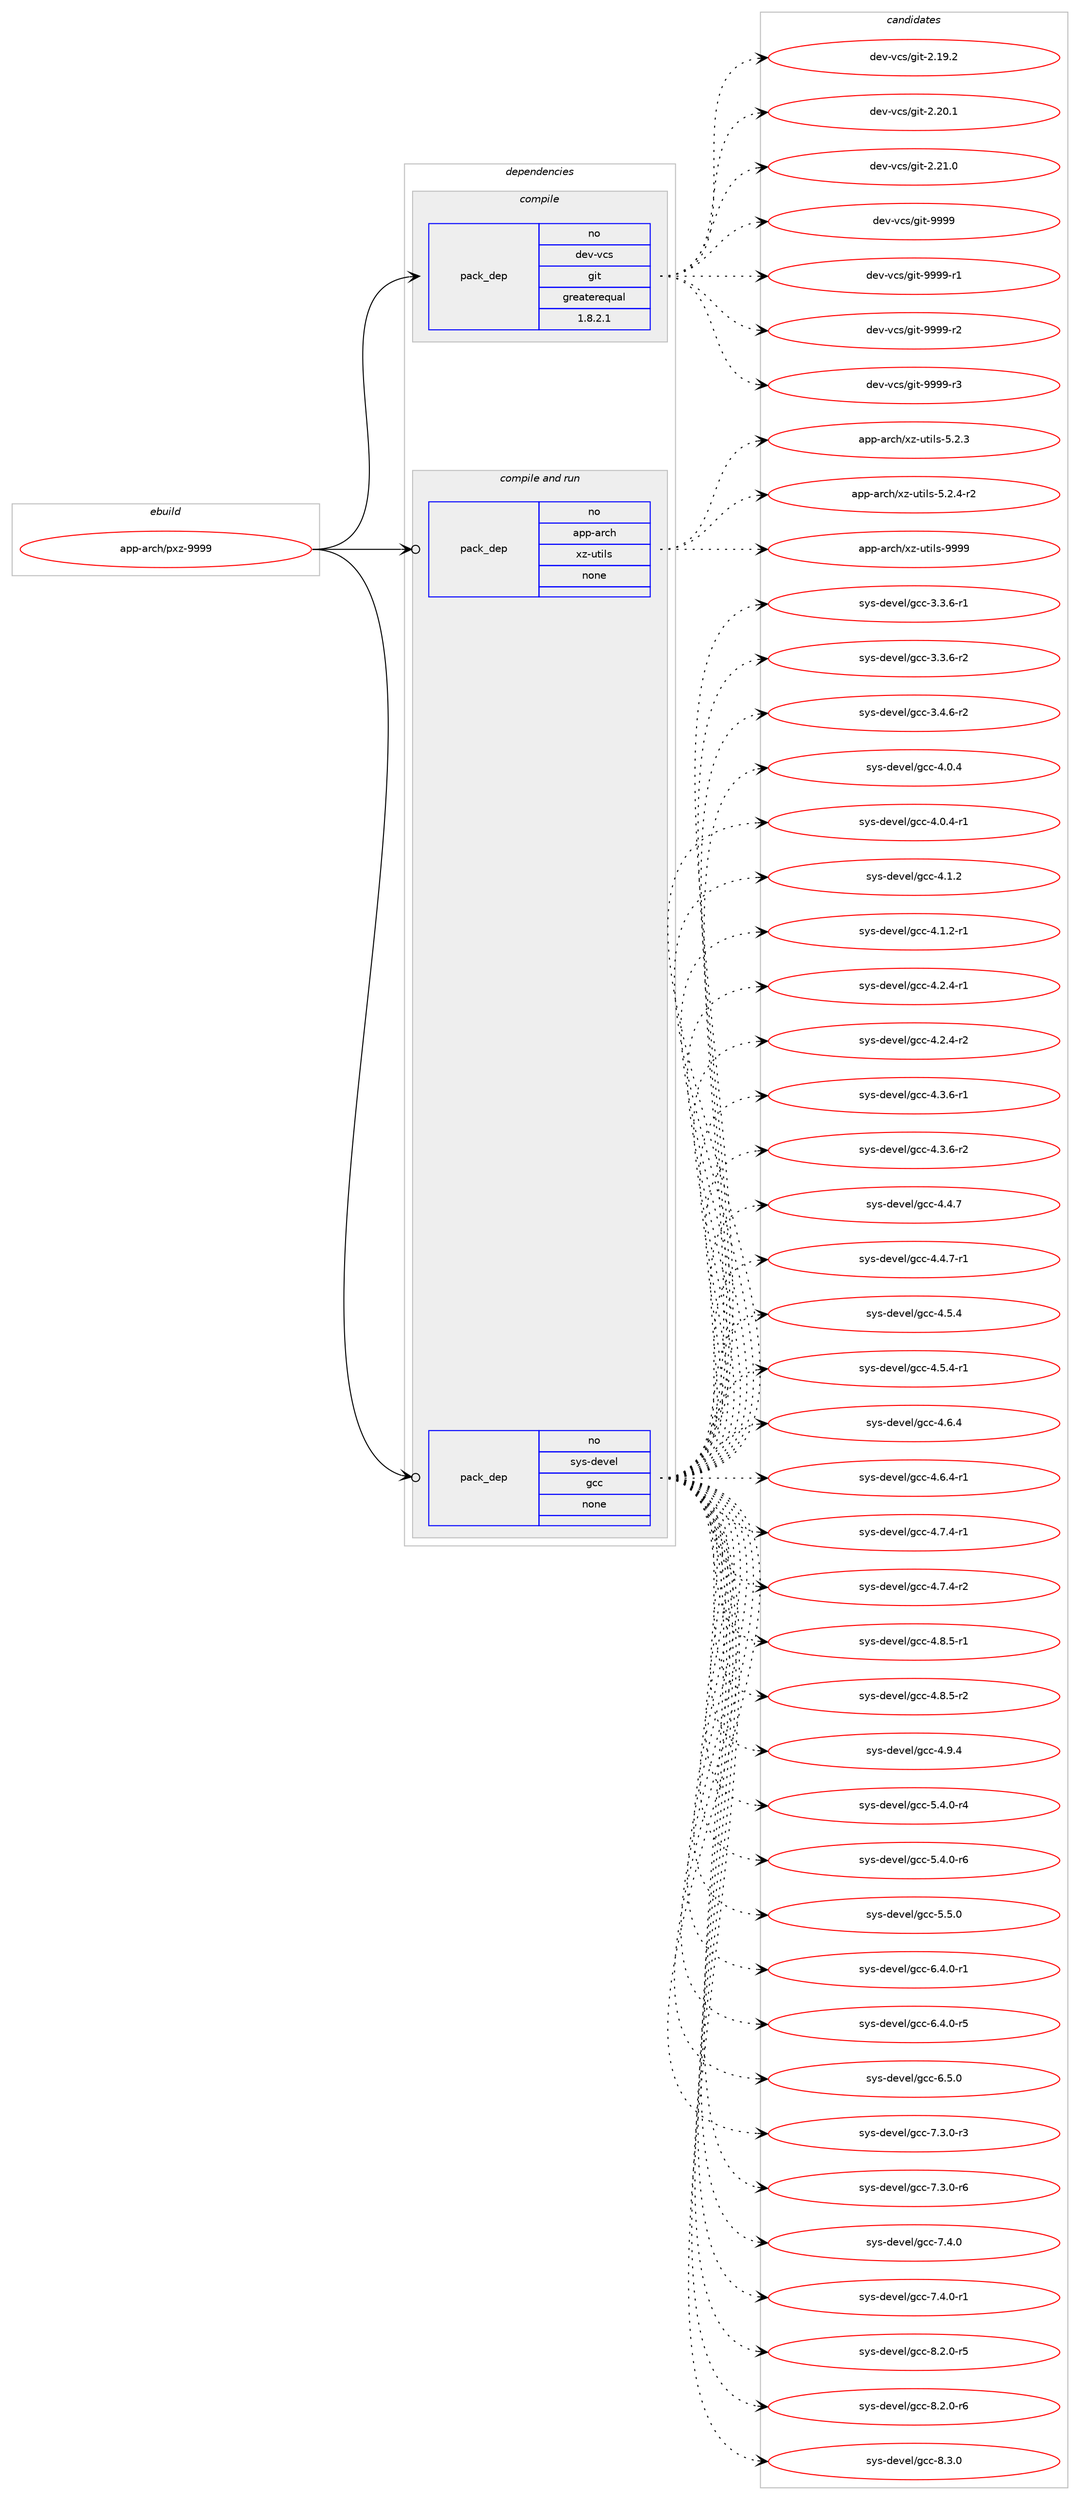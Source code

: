 digraph prolog {

# *************
# Graph options
# *************

newrank=true;
concentrate=true;
compound=true;
graph [rankdir=LR,fontname=Helvetica,fontsize=10,ranksep=1.5];#, ranksep=2.5, nodesep=0.2];
edge  [arrowhead=vee];
node  [fontname=Helvetica,fontsize=10];

# **********
# The ebuild
# **********

subgraph cluster_leftcol {
color=gray;
rank=same;
label=<<i>ebuild</i>>;
id [label="app-arch/pxz-9999", color=red, width=4, href="../app-arch/pxz-9999.svg"];
}

# ****************
# The dependencies
# ****************

subgraph cluster_midcol {
color=gray;
label=<<i>dependencies</i>>;
subgraph cluster_compile {
fillcolor="#eeeeee";
style=filled;
label=<<i>compile</i>>;
subgraph pack905176 {
dependency1271524 [label=<<TABLE BORDER="0" CELLBORDER="1" CELLSPACING="0" CELLPADDING="4" WIDTH="220"><TR><TD ROWSPAN="6" CELLPADDING="30">pack_dep</TD></TR><TR><TD WIDTH="110">no</TD></TR><TR><TD>dev-vcs</TD></TR><TR><TD>git</TD></TR><TR><TD>greaterequal</TD></TR><TR><TD>1.8.2.1</TD></TR></TABLE>>, shape=none, color=blue];
}
id:e -> dependency1271524:w [weight=20,style="solid",arrowhead="vee"];
}
subgraph cluster_compileandrun {
fillcolor="#eeeeee";
style=filled;
label=<<i>compile and run</i>>;
subgraph pack905177 {
dependency1271525 [label=<<TABLE BORDER="0" CELLBORDER="1" CELLSPACING="0" CELLPADDING="4" WIDTH="220"><TR><TD ROWSPAN="6" CELLPADDING="30">pack_dep</TD></TR><TR><TD WIDTH="110">no</TD></TR><TR><TD>app-arch</TD></TR><TR><TD>xz-utils</TD></TR><TR><TD>none</TD></TR><TR><TD></TD></TR></TABLE>>, shape=none, color=blue];
}
id:e -> dependency1271525:w [weight=20,style="solid",arrowhead="odotvee"];
subgraph pack905178 {
dependency1271526 [label=<<TABLE BORDER="0" CELLBORDER="1" CELLSPACING="0" CELLPADDING="4" WIDTH="220"><TR><TD ROWSPAN="6" CELLPADDING="30">pack_dep</TD></TR><TR><TD WIDTH="110">no</TD></TR><TR><TD>sys-devel</TD></TR><TR><TD>gcc</TD></TR><TR><TD>none</TD></TR><TR><TD></TD></TR></TABLE>>, shape=none, color=blue];
}
id:e -> dependency1271526:w [weight=20,style="solid",arrowhead="odotvee"];
}
subgraph cluster_run {
fillcolor="#eeeeee";
style=filled;
label=<<i>run</i>>;
}
}

# **************
# The candidates
# **************

subgraph cluster_choices {
rank=same;
color=gray;
label=<<i>candidates</i>>;

subgraph choice905176 {
color=black;
nodesep=1;
choice10010111845118991154710310511645504649574650 [label="dev-vcs/git-2.19.2", color=red, width=4,href="../dev-vcs/git-2.19.2.svg"];
choice10010111845118991154710310511645504650484649 [label="dev-vcs/git-2.20.1", color=red, width=4,href="../dev-vcs/git-2.20.1.svg"];
choice10010111845118991154710310511645504650494648 [label="dev-vcs/git-2.21.0", color=red, width=4,href="../dev-vcs/git-2.21.0.svg"];
choice1001011184511899115471031051164557575757 [label="dev-vcs/git-9999", color=red, width=4,href="../dev-vcs/git-9999.svg"];
choice10010111845118991154710310511645575757574511449 [label="dev-vcs/git-9999-r1", color=red, width=4,href="../dev-vcs/git-9999-r1.svg"];
choice10010111845118991154710310511645575757574511450 [label="dev-vcs/git-9999-r2", color=red, width=4,href="../dev-vcs/git-9999-r2.svg"];
choice10010111845118991154710310511645575757574511451 [label="dev-vcs/git-9999-r3", color=red, width=4,href="../dev-vcs/git-9999-r3.svg"];
dependency1271524:e -> choice10010111845118991154710310511645504649574650:w [style=dotted,weight="100"];
dependency1271524:e -> choice10010111845118991154710310511645504650484649:w [style=dotted,weight="100"];
dependency1271524:e -> choice10010111845118991154710310511645504650494648:w [style=dotted,weight="100"];
dependency1271524:e -> choice1001011184511899115471031051164557575757:w [style=dotted,weight="100"];
dependency1271524:e -> choice10010111845118991154710310511645575757574511449:w [style=dotted,weight="100"];
dependency1271524:e -> choice10010111845118991154710310511645575757574511450:w [style=dotted,weight="100"];
dependency1271524:e -> choice10010111845118991154710310511645575757574511451:w [style=dotted,weight="100"];
}
subgraph choice905177 {
color=black;
nodesep=1;
choice971121124597114991044712012245117116105108115455346504651 [label="app-arch/xz-utils-5.2.3", color=red, width=4,href="../app-arch/xz-utils-5.2.3.svg"];
choice9711211245971149910447120122451171161051081154553465046524511450 [label="app-arch/xz-utils-5.2.4-r2", color=red, width=4,href="../app-arch/xz-utils-5.2.4-r2.svg"];
choice9711211245971149910447120122451171161051081154557575757 [label="app-arch/xz-utils-9999", color=red, width=4,href="../app-arch/xz-utils-9999.svg"];
dependency1271525:e -> choice971121124597114991044712012245117116105108115455346504651:w [style=dotted,weight="100"];
dependency1271525:e -> choice9711211245971149910447120122451171161051081154553465046524511450:w [style=dotted,weight="100"];
dependency1271525:e -> choice9711211245971149910447120122451171161051081154557575757:w [style=dotted,weight="100"];
}
subgraph choice905178 {
color=black;
nodesep=1;
choice115121115451001011181011084710399994551465146544511449 [label="sys-devel/gcc-3.3.6-r1", color=red, width=4,href="../sys-devel/gcc-3.3.6-r1.svg"];
choice115121115451001011181011084710399994551465146544511450 [label="sys-devel/gcc-3.3.6-r2", color=red, width=4,href="../sys-devel/gcc-3.3.6-r2.svg"];
choice115121115451001011181011084710399994551465246544511450 [label="sys-devel/gcc-3.4.6-r2", color=red, width=4,href="../sys-devel/gcc-3.4.6-r2.svg"];
choice11512111545100101118101108471039999455246484652 [label="sys-devel/gcc-4.0.4", color=red, width=4,href="../sys-devel/gcc-4.0.4.svg"];
choice115121115451001011181011084710399994552464846524511449 [label="sys-devel/gcc-4.0.4-r1", color=red, width=4,href="../sys-devel/gcc-4.0.4-r1.svg"];
choice11512111545100101118101108471039999455246494650 [label="sys-devel/gcc-4.1.2", color=red, width=4,href="../sys-devel/gcc-4.1.2.svg"];
choice115121115451001011181011084710399994552464946504511449 [label="sys-devel/gcc-4.1.2-r1", color=red, width=4,href="../sys-devel/gcc-4.1.2-r1.svg"];
choice115121115451001011181011084710399994552465046524511449 [label="sys-devel/gcc-4.2.4-r1", color=red, width=4,href="../sys-devel/gcc-4.2.4-r1.svg"];
choice115121115451001011181011084710399994552465046524511450 [label="sys-devel/gcc-4.2.4-r2", color=red, width=4,href="../sys-devel/gcc-4.2.4-r2.svg"];
choice115121115451001011181011084710399994552465146544511449 [label="sys-devel/gcc-4.3.6-r1", color=red, width=4,href="../sys-devel/gcc-4.3.6-r1.svg"];
choice115121115451001011181011084710399994552465146544511450 [label="sys-devel/gcc-4.3.6-r2", color=red, width=4,href="../sys-devel/gcc-4.3.6-r2.svg"];
choice11512111545100101118101108471039999455246524655 [label="sys-devel/gcc-4.4.7", color=red, width=4,href="../sys-devel/gcc-4.4.7.svg"];
choice115121115451001011181011084710399994552465246554511449 [label="sys-devel/gcc-4.4.7-r1", color=red, width=4,href="../sys-devel/gcc-4.4.7-r1.svg"];
choice11512111545100101118101108471039999455246534652 [label="sys-devel/gcc-4.5.4", color=red, width=4,href="../sys-devel/gcc-4.5.4.svg"];
choice115121115451001011181011084710399994552465346524511449 [label="sys-devel/gcc-4.5.4-r1", color=red, width=4,href="../sys-devel/gcc-4.5.4-r1.svg"];
choice11512111545100101118101108471039999455246544652 [label="sys-devel/gcc-4.6.4", color=red, width=4,href="../sys-devel/gcc-4.6.4.svg"];
choice115121115451001011181011084710399994552465446524511449 [label="sys-devel/gcc-4.6.4-r1", color=red, width=4,href="../sys-devel/gcc-4.6.4-r1.svg"];
choice115121115451001011181011084710399994552465546524511449 [label="sys-devel/gcc-4.7.4-r1", color=red, width=4,href="../sys-devel/gcc-4.7.4-r1.svg"];
choice115121115451001011181011084710399994552465546524511450 [label="sys-devel/gcc-4.7.4-r2", color=red, width=4,href="../sys-devel/gcc-4.7.4-r2.svg"];
choice115121115451001011181011084710399994552465646534511449 [label="sys-devel/gcc-4.8.5-r1", color=red, width=4,href="../sys-devel/gcc-4.8.5-r1.svg"];
choice115121115451001011181011084710399994552465646534511450 [label="sys-devel/gcc-4.8.5-r2", color=red, width=4,href="../sys-devel/gcc-4.8.5-r2.svg"];
choice11512111545100101118101108471039999455246574652 [label="sys-devel/gcc-4.9.4", color=red, width=4,href="../sys-devel/gcc-4.9.4.svg"];
choice115121115451001011181011084710399994553465246484511452 [label="sys-devel/gcc-5.4.0-r4", color=red, width=4,href="../sys-devel/gcc-5.4.0-r4.svg"];
choice115121115451001011181011084710399994553465246484511454 [label="sys-devel/gcc-5.4.0-r6", color=red, width=4,href="../sys-devel/gcc-5.4.0-r6.svg"];
choice11512111545100101118101108471039999455346534648 [label="sys-devel/gcc-5.5.0", color=red, width=4,href="../sys-devel/gcc-5.5.0.svg"];
choice115121115451001011181011084710399994554465246484511449 [label="sys-devel/gcc-6.4.0-r1", color=red, width=4,href="../sys-devel/gcc-6.4.0-r1.svg"];
choice115121115451001011181011084710399994554465246484511453 [label="sys-devel/gcc-6.4.0-r5", color=red, width=4,href="../sys-devel/gcc-6.4.0-r5.svg"];
choice11512111545100101118101108471039999455446534648 [label="sys-devel/gcc-6.5.0", color=red, width=4,href="../sys-devel/gcc-6.5.0.svg"];
choice115121115451001011181011084710399994555465146484511451 [label="sys-devel/gcc-7.3.0-r3", color=red, width=4,href="../sys-devel/gcc-7.3.0-r3.svg"];
choice115121115451001011181011084710399994555465146484511454 [label="sys-devel/gcc-7.3.0-r6", color=red, width=4,href="../sys-devel/gcc-7.3.0-r6.svg"];
choice11512111545100101118101108471039999455546524648 [label="sys-devel/gcc-7.4.0", color=red, width=4,href="../sys-devel/gcc-7.4.0.svg"];
choice115121115451001011181011084710399994555465246484511449 [label="sys-devel/gcc-7.4.0-r1", color=red, width=4,href="../sys-devel/gcc-7.4.0-r1.svg"];
choice115121115451001011181011084710399994556465046484511453 [label="sys-devel/gcc-8.2.0-r5", color=red, width=4,href="../sys-devel/gcc-8.2.0-r5.svg"];
choice115121115451001011181011084710399994556465046484511454 [label="sys-devel/gcc-8.2.0-r6", color=red, width=4,href="../sys-devel/gcc-8.2.0-r6.svg"];
choice11512111545100101118101108471039999455646514648 [label="sys-devel/gcc-8.3.0", color=red, width=4,href="../sys-devel/gcc-8.3.0.svg"];
dependency1271526:e -> choice115121115451001011181011084710399994551465146544511449:w [style=dotted,weight="100"];
dependency1271526:e -> choice115121115451001011181011084710399994551465146544511450:w [style=dotted,weight="100"];
dependency1271526:e -> choice115121115451001011181011084710399994551465246544511450:w [style=dotted,weight="100"];
dependency1271526:e -> choice11512111545100101118101108471039999455246484652:w [style=dotted,weight="100"];
dependency1271526:e -> choice115121115451001011181011084710399994552464846524511449:w [style=dotted,weight="100"];
dependency1271526:e -> choice11512111545100101118101108471039999455246494650:w [style=dotted,weight="100"];
dependency1271526:e -> choice115121115451001011181011084710399994552464946504511449:w [style=dotted,weight="100"];
dependency1271526:e -> choice115121115451001011181011084710399994552465046524511449:w [style=dotted,weight="100"];
dependency1271526:e -> choice115121115451001011181011084710399994552465046524511450:w [style=dotted,weight="100"];
dependency1271526:e -> choice115121115451001011181011084710399994552465146544511449:w [style=dotted,weight="100"];
dependency1271526:e -> choice115121115451001011181011084710399994552465146544511450:w [style=dotted,weight="100"];
dependency1271526:e -> choice11512111545100101118101108471039999455246524655:w [style=dotted,weight="100"];
dependency1271526:e -> choice115121115451001011181011084710399994552465246554511449:w [style=dotted,weight="100"];
dependency1271526:e -> choice11512111545100101118101108471039999455246534652:w [style=dotted,weight="100"];
dependency1271526:e -> choice115121115451001011181011084710399994552465346524511449:w [style=dotted,weight="100"];
dependency1271526:e -> choice11512111545100101118101108471039999455246544652:w [style=dotted,weight="100"];
dependency1271526:e -> choice115121115451001011181011084710399994552465446524511449:w [style=dotted,weight="100"];
dependency1271526:e -> choice115121115451001011181011084710399994552465546524511449:w [style=dotted,weight="100"];
dependency1271526:e -> choice115121115451001011181011084710399994552465546524511450:w [style=dotted,weight="100"];
dependency1271526:e -> choice115121115451001011181011084710399994552465646534511449:w [style=dotted,weight="100"];
dependency1271526:e -> choice115121115451001011181011084710399994552465646534511450:w [style=dotted,weight="100"];
dependency1271526:e -> choice11512111545100101118101108471039999455246574652:w [style=dotted,weight="100"];
dependency1271526:e -> choice115121115451001011181011084710399994553465246484511452:w [style=dotted,weight="100"];
dependency1271526:e -> choice115121115451001011181011084710399994553465246484511454:w [style=dotted,weight="100"];
dependency1271526:e -> choice11512111545100101118101108471039999455346534648:w [style=dotted,weight="100"];
dependency1271526:e -> choice115121115451001011181011084710399994554465246484511449:w [style=dotted,weight="100"];
dependency1271526:e -> choice115121115451001011181011084710399994554465246484511453:w [style=dotted,weight="100"];
dependency1271526:e -> choice11512111545100101118101108471039999455446534648:w [style=dotted,weight="100"];
dependency1271526:e -> choice115121115451001011181011084710399994555465146484511451:w [style=dotted,weight="100"];
dependency1271526:e -> choice115121115451001011181011084710399994555465146484511454:w [style=dotted,weight="100"];
dependency1271526:e -> choice11512111545100101118101108471039999455546524648:w [style=dotted,weight="100"];
dependency1271526:e -> choice115121115451001011181011084710399994555465246484511449:w [style=dotted,weight="100"];
dependency1271526:e -> choice115121115451001011181011084710399994556465046484511453:w [style=dotted,weight="100"];
dependency1271526:e -> choice115121115451001011181011084710399994556465046484511454:w [style=dotted,weight="100"];
dependency1271526:e -> choice11512111545100101118101108471039999455646514648:w [style=dotted,weight="100"];
}
}

}
